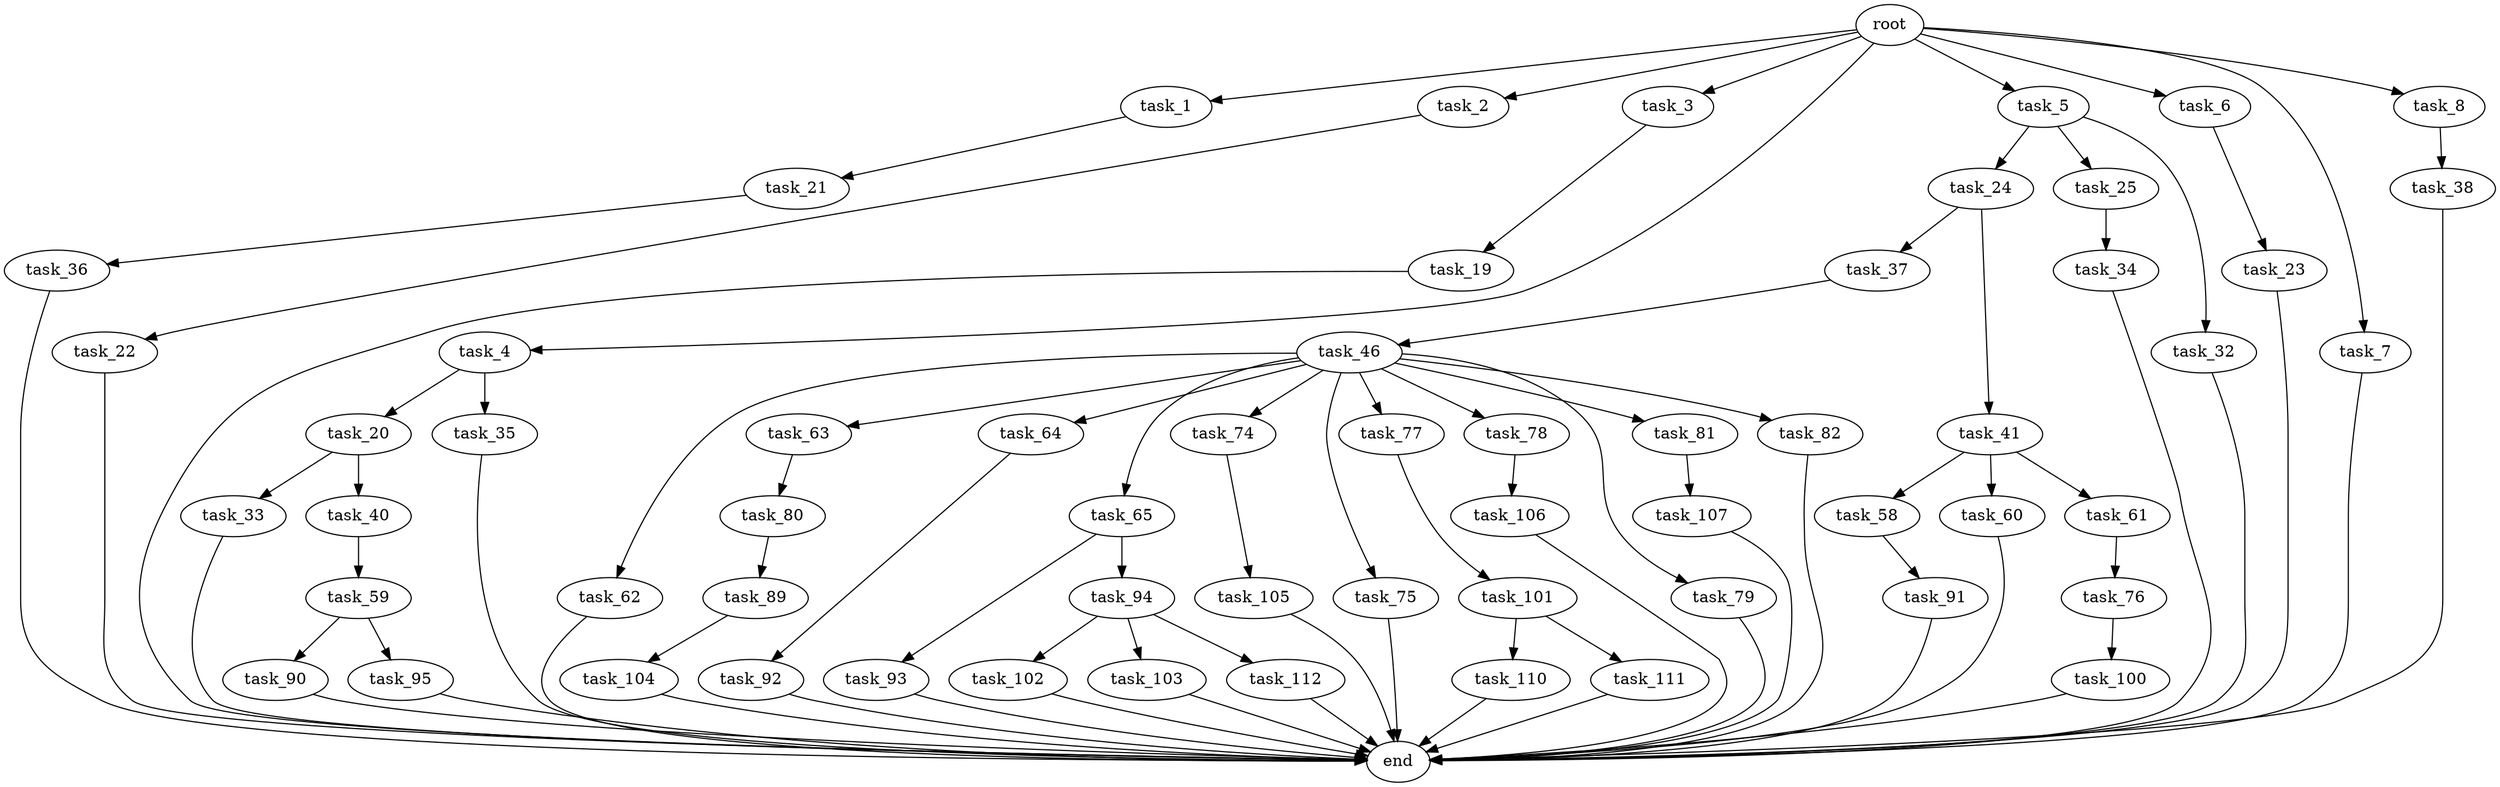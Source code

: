 digraph G {
  root [size="0.000000"];
  task_1 [size="1073741824000.000000"];
  task_2 [size="999765594.000000"];
  task_3 [size="53741442345.000000"];
  task_4 [size="25699642475.000000"];
  task_5 [size="89371672674.000000"];
  task_6 [size="124145821648.000000"];
  task_7 [size="1073741824000.000000"];
  task_8 [size="928561865.000000"];
  task_19 [size="534611632.000000"];
  task_20 [size="8589934592.000000"];
  task_21 [size="136573843734.000000"];
  task_22 [size="68719476736.000000"];
  task_23 [size="863729762583.000000"];
  task_24 [size="68719476736.000000"];
  task_25 [size="45758543125.000000"];
  task_32 [size="752788925982.000000"];
  task_33 [size="22486445719.000000"];
  task_34 [size="877099913278.000000"];
  task_35 [size="20448162057.000000"];
  task_36 [size="7743293532.000000"];
  task_37 [size="2404619057.000000"];
  task_38 [size="150386326176.000000"];
  task_40 [size="100807271082.000000"];
  task_41 [size="807382116.000000"];
  task_46 [size="134217728000.000000"];
  task_58 [size="1073741824000.000000"];
  task_59 [size="17126377885.000000"];
  task_60 [size="782757789696.000000"];
  task_61 [size="509622787545.000000"];
  task_62 [size="16234873961.000000"];
  task_63 [size="78542102699.000000"];
  task_64 [size="36268058456.000000"];
  task_65 [size="4080038352.000000"];
  task_74 [size="782757789696.000000"];
  task_75 [size="2420976954.000000"];
  task_76 [size="572654897519.000000"];
  task_77 [size="1073741824000.000000"];
  task_78 [size="549755813888.000000"];
  task_79 [size="9553904712.000000"];
  task_80 [size="11000945667.000000"];
  task_81 [size="1165596824.000000"];
  task_82 [size="169443692203.000000"];
  task_89 [size="400603601427.000000"];
  task_90 [size="377597147262.000000"];
  task_91 [size="782757789696.000000"];
  task_92 [size="328368808358.000000"];
  task_93 [size="85488748944.000000"];
  task_94 [size="14323225117.000000"];
  task_95 [size="62532929001.000000"];
  task_100 [size="129869659354.000000"];
  task_101 [size="19352672402.000000"];
  task_102 [size="68719476736.000000"];
  task_103 [size="498015186327.000000"];
  task_104 [size="79184680168.000000"];
  task_105 [size="68719476736.000000"];
  task_106 [size="89924797099.000000"];
  task_107 [size="231928233984.000000"];
  task_110 [size="1073741824000.000000"];
  task_111 [size="7096560540.000000"];
  task_112 [size="2504156293.000000"];
  end [size="0.000000"];

  root -> task_1 [size="1.000000"];
  root -> task_2 [size="1.000000"];
  root -> task_3 [size="1.000000"];
  root -> task_4 [size="1.000000"];
  root -> task_5 [size="1.000000"];
  root -> task_6 [size="1.000000"];
  root -> task_7 [size="1.000000"];
  root -> task_8 [size="1.000000"];
  task_1 -> task_21 [size="838860800.000000"];
  task_2 -> task_22 [size="33554432.000000"];
  task_3 -> task_19 [size="134217728.000000"];
  task_4 -> task_20 [size="679477248.000000"];
  task_4 -> task_35 [size="679477248.000000"];
  task_5 -> task_24 [size="134217728.000000"];
  task_5 -> task_25 [size="134217728.000000"];
  task_5 -> task_32 [size="134217728.000000"];
  task_6 -> task_23 [size="209715200.000000"];
  task_7 -> end [size="1.000000"];
  task_8 -> task_38 [size="33554432.000000"];
  task_19 -> end [size="1.000000"];
  task_20 -> task_33 [size="33554432.000000"];
  task_20 -> task_40 [size="33554432.000000"];
  task_21 -> task_36 [size="134217728.000000"];
  task_22 -> end [size="1.000000"];
  task_23 -> end [size="1.000000"];
  task_24 -> task_37 [size="134217728.000000"];
  task_24 -> task_41 [size="134217728.000000"];
  task_25 -> task_34 [size="838860800.000000"];
  task_32 -> end [size="1.000000"];
  task_33 -> end [size="1.000000"];
  task_34 -> end [size="1.000000"];
  task_35 -> end [size="1.000000"];
  task_36 -> end [size="1.000000"];
  task_37 -> task_46 [size="209715200.000000"];
  task_38 -> end [size="1.000000"];
  task_40 -> task_59 [size="75497472.000000"];
  task_41 -> task_58 [size="33554432.000000"];
  task_41 -> task_60 [size="33554432.000000"];
  task_41 -> task_61 [size="33554432.000000"];
  task_46 -> task_62 [size="209715200.000000"];
  task_46 -> task_63 [size="209715200.000000"];
  task_46 -> task_64 [size="209715200.000000"];
  task_46 -> task_65 [size="209715200.000000"];
  task_46 -> task_74 [size="209715200.000000"];
  task_46 -> task_75 [size="209715200.000000"];
  task_46 -> task_77 [size="209715200.000000"];
  task_46 -> task_78 [size="209715200.000000"];
  task_46 -> task_79 [size="209715200.000000"];
  task_46 -> task_81 [size="209715200.000000"];
  task_46 -> task_82 [size="209715200.000000"];
  task_58 -> task_91 [size="838860800.000000"];
  task_59 -> task_90 [size="33554432.000000"];
  task_59 -> task_95 [size="33554432.000000"];
  task_60 -> end [size="1.000000"];
  task_61 -> task_76 [size="679477248.000000"];
  task_62 -> end [size="1.000000"];
  task_63 -> task_80 [size="75497472.000000"];
  task_64 -> task_92 [size="75497472.000000"];
  task_65 -> task_93 [size="134217728.000000"];
  task_65 -> task_94 [size="134217728.000000"];
  task_74 -> task_105 [size="679477248.000000"];
  task_75 -> end [size="1.000000"];
  task_76 -> task_100 [size="411041792.000000"];
  task_77 -> task_101 [size="838860800.000000"];
  task_78 -> task_106 [size="536870912.000000"];
  task_79 -> end [size="1.000000"];
  task_80 -> task_89 [size="301989888.000000"];
  task_81 -> task_107 [size="33554432.000000"];
  task_82 -> end [size="1.000000"];
  task_89 -> task_104 [size="536870912.000000"];
  task_90 -> end [size="1.000000"];
  task_91 -> end [size="1.000000"];
  task_92 -> end [size="1.000000"];
  task_93 -> end [size="1.000000"];
  task_94 -> task_102 [size="679477248.000000"];
  task_94 -> task_103 [size="679477248.000000"];
  task_94 -> task_112 [size="679477248.000000"];
  task_95 -> end [size="1.000000"];
  task_100 -> end [size="1.000000"];
  task_101 -> task_110 [size="679477248.000000"];
  task_101 -> task_111 [size="679477248.000000"];
  task_102 -> end [size="1.000000"];
  task_103 -> end [size="1.000000"];
  task_104 -> end [size="1.000000"];
  task_105 -> end [size="1.000000"];
  task_106 -> end [size="1.000000"];
  task_107 -> end [size="1.000000"];
  task_110 -> end [size="1.000000"];
  task_111 -> end [size="1.000000"];
  task_112 -> end [size="1.000000"];
}
